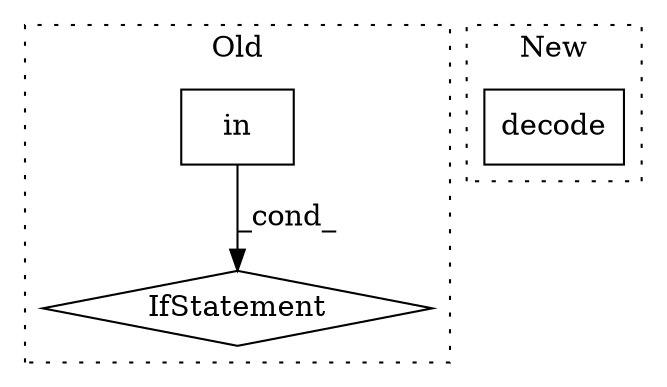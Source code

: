 digraph G {
subgraph cluster0 {
1 [label="in" a="105" s="786" l="16" shape="box"];
3 [label="IfStatement" a="25" s="776,802" l="10,2" shape="diamond"];
label = "Old";
style="dotted";
}
subgraph cluster1 {
2 [label="decode" a="32" s="1004,1018" l="7,1" shape="box"];
label = "New";
style="dotted";
}
1 -> 3 [label="_cond_"];
}